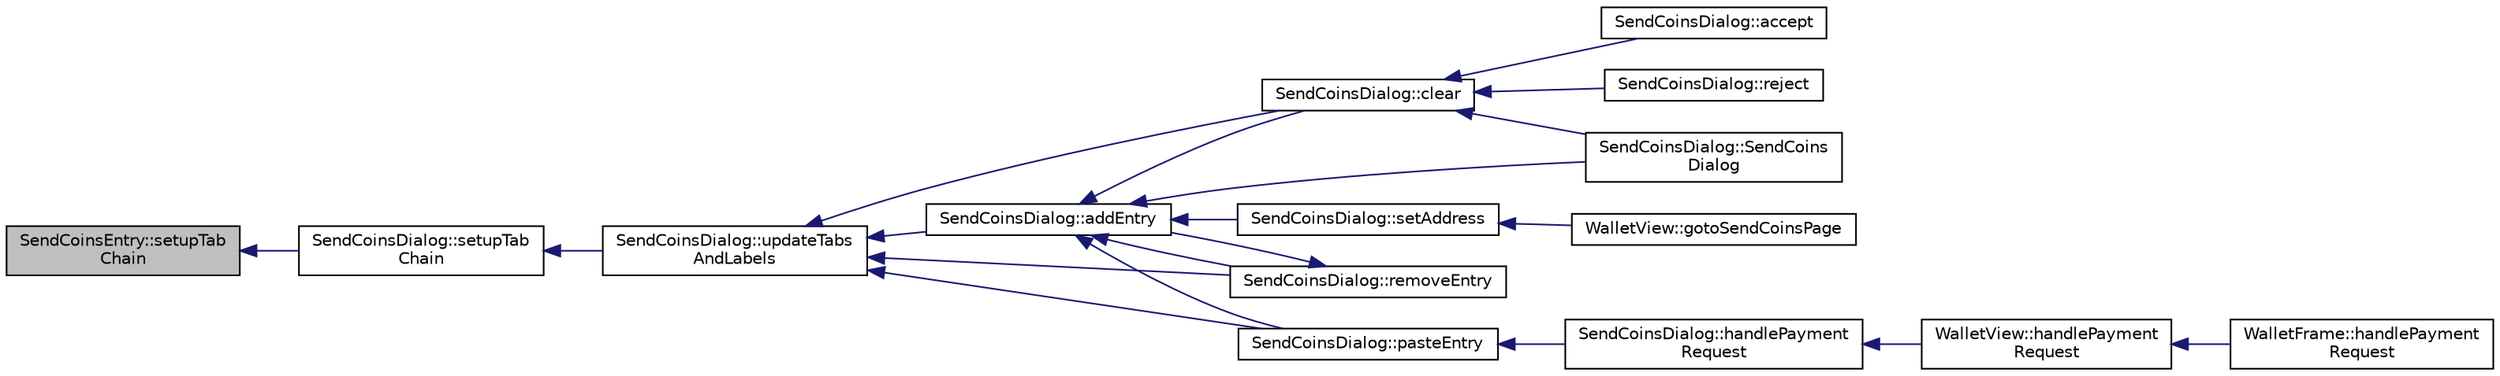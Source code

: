 digraph "SendCoinsEntry::setupTabChain"
{
  edge [fontname="Helvetica",fontsize="10",labelfontname="Helvetica",labelfontsize="10"];
  node [fontname="Helvetica",fontsize="10",shape=record];
  rankdir="LR";
  Node132 [label="SendCoinsEntry::setupTab\lChain",height=0.2,width=0.4,color="black", fillcolor="grey75", style="filled", fontcolor="black"];
  Node132 -> Node133 [dir="back",color="midnightblue",fontsize="10",style="solid",fontname="Helvetica"];
  Node133 [label="SendCoinsDialog::setupTab\lChain",height=0.2,width=0.4,color="black", fillcolor="white", style="filled",URL="$class_send_coins_dialog.html#a689658987f2af0896f25bf37bb945d91",tooltip="Set up the tab chain manually, as Qt messes up the tab chain by default in some cases (issue https://..."];
  Node133 -> Node134 [dir="back",color="midnightblue",fontsize="10",style="solid",fontname="Helvetica"];
  Node134 [label="SendCoinsDialog::updateTabs\lAndLabels",height=0.2,width=0.4,color="black", fillcolor="white", style="filled",URL="$class_send_coins_dialog.html#a3b834c739f7d02d8086a2bf58525c5f0"];
  Node134 -> Node135 [dir="back",color="midnightblue",fontsize="10",style="solid",fontname="Helvetica"];
  Node135 [label="SendCoinsDialog::clear",height=0.2,width=0.4,color="black", fillcolor="white", style="filled",URL="$class_send_coins_dialog.html#a127bddff45f49ff5e6e263efe218ae26"];
  Node135 -> Node136 [dir="back",color="midnightblue",fontsize="10",style="solid",fontname="Helvetica"];
  Node136 [label="SendCoinsDialog::SendCoins\lDialog",height=0.2,width=0.4,color="black", fillcolor="white", style="filled",URL="$class_send_coins_dialog.html#a0df5bc29d1df68eda44826651afc595f"];
  Node135 -> Node137 [dir="back",color="midnightblue",fontsize="10",style="solid",fontname="Helvetica"];
  Node137 [label="SendCoinsDialog::reject",height=0.2,width=0.4,color="black", fillcolor="white", style="filled",URL="$class_send_coins_dialog.html#a4879553d77d29f522ac92ac04580f4ad"];
  Node135 -> Node138 [dir="back",color="midnightblue",fontsize="10",style="solid",fontname="Helvetica"];
  Node138 [label="SendCoinsDialog::accept",height=0.2,width=0.4,color="black", fillcolor="white", style="filled",URL="$class_send_coins_dialog.html#af2185c3d29e43d37c30669f0def46060"];
  Node134 -> Node139 [dir="back",color="midnightblue",fontsize="10",style="solid",fontname="Helvetica"];
  Node139 [label="SendCoinsDialog::addEntry",height=0.2,width=0.4,color="black", fillcolor="white", style="filled",URL="$class_send_coins_dialog.html#a3d680a76b967641115c6ff2fa83fb62a"];
  Node139 -> Node136 [dir="back",color="midnightblue",fontsize="10",style="solid",fontname="Helvetica"];
  Node139 -> Node135 [dir="back",color="midnightblue",fontsize="10",style="solid",fontname="Helvetica"];
  Node139 -> Node140 [dir="back",color="midnightblue",fontsize="10",style="solid",fontname="Helvetica"];
  Node140 [label="SendCoinsDialog::removeEntry",height=0.2,width=0.4,color="black", fillcolor="white", style="filled",URL="$class_send_coins_dialog.html#aabd82a79bd2358493f36425f1d62136b"];
  Node140 -> Node139 [dir="back",color="midnightblue",fontsize="10",style="solid",fontname="Helvetica"];
  Node139 -> Node141 [dir="back",color="midnightblue",fontsize="10",style="solid",fontname="Helvetica"];
  Node141 [label="SendCoinsDialog::setAddress",height=0.2,width=0.4,color="black", fillcolor="white", style="filled",URL="$class_send_coins_dialog.html#a920b2dbf121ca3cfac2adc56e96295f8"];
  Node141 -> Node142 [dir="back",color="midnightblue",fontsize="10",style="solid",fontname="Helvetica"];
  Node142 [label="WalletView::gotoSendCoinsPage",height=0.2,width=0.4,color="black", fillcolor="white", style="filled",URL="$class_wallet_view.html#a2a70c2b00b097dd7b83b6915bb037ea3",tooltip="Switch to send coins page. "];
  Node139 -> Node143 [dir="back",color="midnightblue",fontsize="10",style="solid",fontname="Helvetica"];
  Node143 [label="SendCoinsDialog::pasteEntry",height=0.2,width=0.4,color="black", fillcolor="white", style="filled",URL="$class_send_coins_dialog.html#a4440d15ced5d217baaad33a17d56b409"];
  Node143 -> Node144 [dir="back",color="midnightblue",fontsize="10",style="solid",fontname="Helvetica"];
  Node144 [label="SendCoinsDialog::handlePayment\lRequest",height=0.2,width=0.4,color="black", fillcolor="white", style="filled",URL="$class_send_coins_dialog.html#a82ed6a3badadaa523415e1924ebd292a"];
  Node144 -> Node145 [dir="back",color="midnightblue",fontsize="10",style="solid",fontname="Helvetica"];
  Node145 [label="WalletView::handlePayment\lRequest",height=0.2,width=0.4,color="black", fillcolor="white", style="filled",URL="$class_wallet_view.html#a0ae21d91a9d7755026ce2a6846cef68d"];
  Node145 -> Node146 [dir="back",color="midnightblue",fontsize="10",style="solid",fontname="Helvetica"];
  Node146 [label="WalletFrame::handlePayment\lRequest",height=0.2,width=0.4,color="black", fillcolor="white", style="filled",URL="$class_wallet_frame.html#aa8c5b10f2240df164795619ca41c619c"];
  Node134 -> Node140 [dir="back",color="midnightblue",fontsize="10",style="solid",fontname="Helvetica"];
  Node134 -> Node143 [dir="back",color="midnightblue",fontsize="10",style="solid",fontname="Helvetica"];
}
